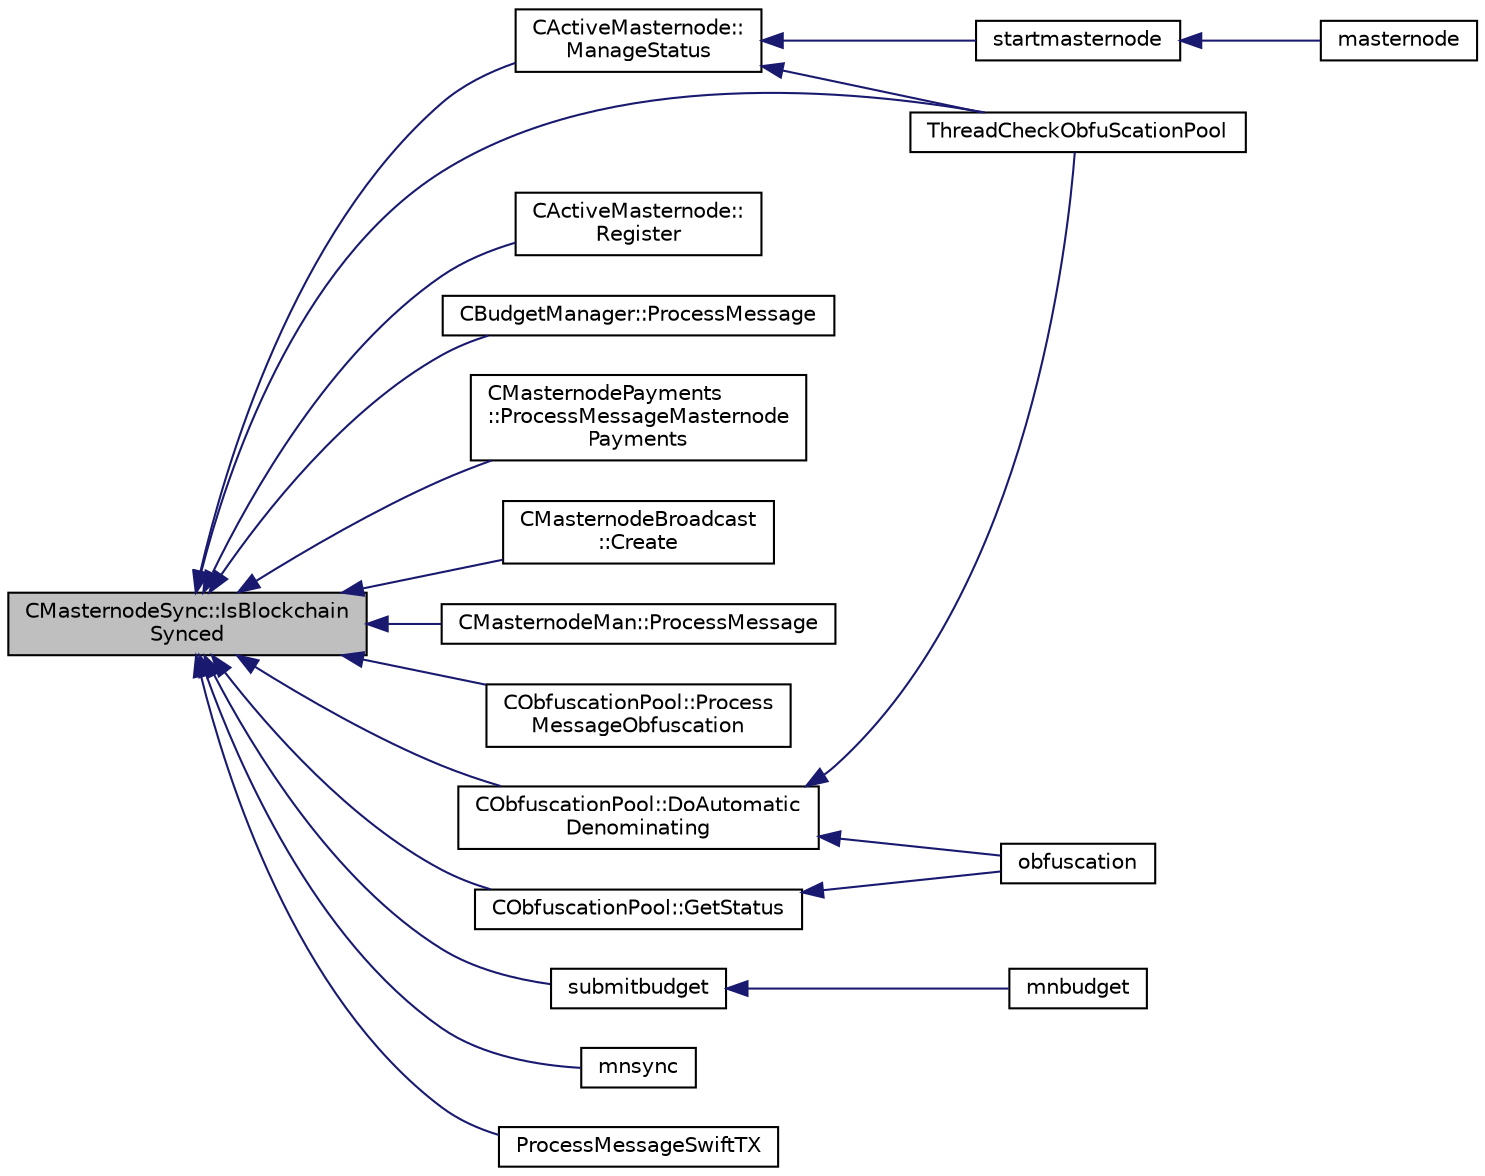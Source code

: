 digraph "CMasternodeSync::IsBlockchainSynced"
{
  edge [fontname="Helvetica",fontsize="10",labelfontname="Helvetica",labelfontsize="10"];
  node [fontname="Helvetica",fontsize="10",shape=record];
  rankdir="LR";
  Node31 [label="CMasternodeSync::IsBlockchain\lSynced",height=0.2,width=0.4,color="black", fillcolor="grey75", style="filled", fontcolor="black"];
  Node31 -> Node32 [dir="back",color="midnightblue",fontsize="10",style="solid",fontname="Helvetica"];
  Node32 [label="CActiveMasternode::\lManageStatus",height=0.2,width=0.4,color="black", fillcolor="white", style="filled",URL="$class_c_active_masternode.html#a8004b3b2100da7dcfedbd1e959633e51",tooltip="Manage status of main Masternode. "];
  Node32 -> Node33 [dir="back",color="midnightblue",fontsize="10",style="solid",fontname="Helvetica"];
  Node33 [label="ThreadCheckObfuScationPool",height=0.2,width=0.4,color="black", fillcolor="white", style="filled",URL="$obfuscation_8h.html#a3f96a5ca9c6735e5bfac77582f0af321"];
  Node32 -> Node34 [dir="back",color="midnightblue",fontsize="10",style="solid",fontname="Helvetica"];
  Node34 [label="startmasternode",height=0.2,width=0.4,color="black", fillcolor="white", style="filled",URL="$rpcmasternode_8cpp.html#ab37c9f565d5d9dbb3e695422e3474b00"];
  Node34 -> Node35 [dir="back",color="midnightblue",fontsize="10",style="solid",fontname="Helvetica"];
  Node35 [label="masternode",height=0.2,width=0.4,color="black", fillcolor="white", style="filled",URL="$rpcmasternode_8cpp.html#a30609e443aeb47c29ed0878d16b1b5e1"];
  Node31 -> Node36 [dir="back",color="midnightblue",fontsize="10",style="solid",fontname="Helvetica"];
  Node36 [label="CActiveMasternode::\lRegister",height=0.2,width=0.4,color="black", fillcolor="white", style="filled",URL="$class_c_active_masternode.html#a99e26870efec1ea98738cda1a5a85702",tooltip="Register remote Masternode. "];
  Node31 -> Node37 [dir="back",color="midnightblue",fontsize="10",style="solid",fontname="Helvetica"];
  Node37 [label="CBudgetManager::ProcessMessage",height=0.2,width=0.4,color="black", fillcolor="white", style="filled",URL="$class_c_budget_manager.html#a3fc235d528e37ec1c66789f3bfed1878"];
  Node31 -> Node38 [dir="back",color="midnightblue",fontsize="10",style="solid",fontname="Helvetica"];
  Node38 [label="CMasternodePayments\l::ProcessMessageMasternode\lPayments",height=0.2,width=0.4,color="black", fillcolor="white", style="filled",URL="$class_c_masternode_payments.html#a8884bca6edff64f731b3c42ea4693251"];
  Node31 -> Node39 [dir="back",color="midnightblue",fontsize="10",style="solid",fontname="Helvetica"];
  Node39 [label="CMasternodeBroadcast\l::Create",height=0.2,width=0.4,color="black", fillcolor="white", style="filled",URL="$class_c_masternode_broadcast.html#a5b999adcbdb1de059cb226f3367771b0"];
  Node31 -> Node40 [dir="back",color="midnightblue",fontsize="10",style="solid",fontname="Helvetica"];
  Node40 [label="CMasternodeMan::ProcessMessage",height=0.2,width=0.4,color="black", fillcolor="white", style="filled",URL="$class_c_masternode_man.html#ae3e5d263cebdcd932eca49caeadce9aa"];
  Node31 -> Node41 [dir="back",color="midnightblue",fontsize="10",style="solid",fontname="Helvetica"];
  Node41 [label="CObfuscationPool::Process\lMessageObfuscation",height=0.2,width=0.4,color="black", fillcolor="white", style="filled",URL="$class_c_obfuscation_pool.html#a9018f786df376b190c391bbf774be9d6",tooltip="Process a Obfuscation message using the Obfuscation protocol. "];
  Node31 -> Node42 [dir="back",color="midnightblue",fontsize="10",style="solid",fontname="Helvetica"];
  Node42 [label="CObfuscationPool::GetStatus",height=0.2,width=0.4,color="black", fillcolor="white", style="filled",URL="$class_c_obfuscation_pool.html#a16c2ad30d227d09e15ba4277b0a22fab"];
  Node42 -> Node43 [dir="back",color="midnightblue",fontsize="10",style="solid",fontname="Helvetica"];
  Node43 [label="obfuscation",height=0.2,width=0.4,color="black", fillcolor="white", style="filled",URL="$rpcmasternode_8cpp.html#a6cdbacc257b42445f0c6122a061af2ca"];
  Node31 -> Node44 [dir="back",color="midnightblue",fontsize="10",style="solid",fontname="Helvetica"];
  Node44 [label="CObfuscationPool::DoAutomatic\lDenominating",height=0.2,width=0.4,color="black", fillcolor="white", style="filled",URL="$class_c_obfuscation_pool.html#a5b8c42ae53f4f04ab4a93da2aab47a4b",tooltip="Passively run Obfuscation in the background according to the configuration in settings (only for QT) ..."];
  Node44 -> Node33 [dir="back",color="midnightblue",fontsize="10",style="solid",fontname="Helvetica"];
  Node44 -> Node43 [dir="back",color="midnightblue",fontsize="10",style="solid",fontname="Helvetica"];
  Node31 -> Node33 [dir="back",color="midnightblue",fontsize="10",style="solid",fontname="Helvetica"];
  Node31 -> Node45 [dir="back",color="midnightblue",fontsize="10",style="solid",fontname="Helvetica"];
  Node45 [label="submitbudget",height=0.2,width=0.4,color="black", fillcolor="white", style="filled",URL="$rpcmasternode-budget_8cpp.html#a7567b2accf3b6fd9ae5a98b9e6506e9e"];
  Node45 -> Node46 [dir="back",color="midnightblue",fontsize="10",style="solid",fontname="Helvetica"];
  Node46 [label="mnbudget",height=0.2,width=0.4,color="black", fillcolor="white", style="filled",URL="$rpcmasternode-budget_8cpp.html#aeabbf924be4d2ce4bedb28a394e1fc6b"];
  Node31 -> Node47 [dir="back",color="midnightblue",fontsize="10",style="solid",fontname="Helvetica"];
  Node47 [label="mnsync",height=0.2,width=0.4,color="black", fillcolor="white", style="filled",URL="$rpcmisc_8cpp.html#a06e29583d38d5f2846d58ae58661d018"];
  Node31 -> Node48 [dir="back",color="midnightblue",fontsize="10",style="solid",fontname="Helvetica"];
  Node48 [label="ProcessMessageSwiftTX",height=0.2,width=0.4,color="black", fillcolor="white", style="filled",URL="$swifttx_8h.html#a155e5c12fe35b2b4129c46ba9b66b06f"];
}
